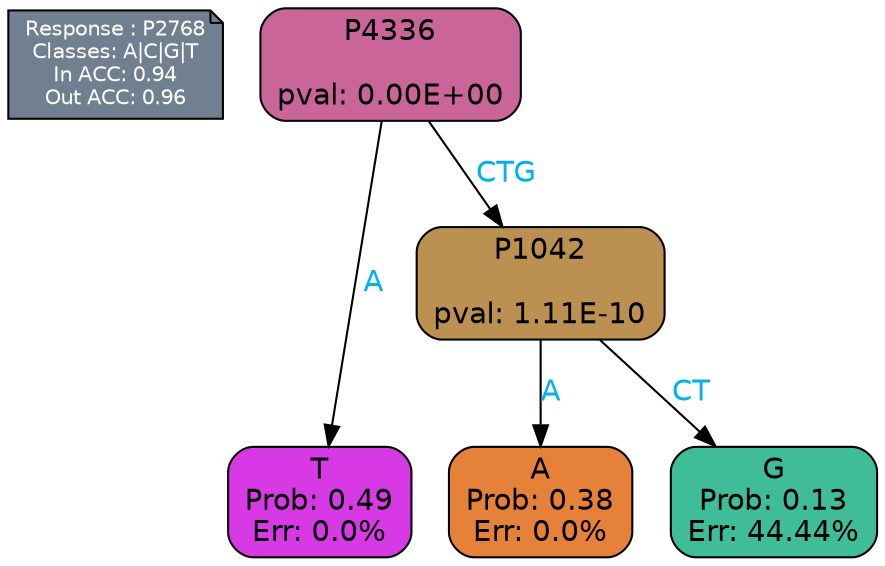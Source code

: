 digraph Tree {
node [shape=box, style="filled, rounded", color="black", fontname=helvetica] ;
graph [ranksep=equally, splines=polylines, bgcolor=transparent, dpi=600] ;
edge [fontname=helvetica] ;
LEGEND [label="Response : P2768
Classes: A|C|G|T
In ACC: 0.94
Out ACC: 0.96
",shape=note,align=left,style=filled,fillcolor="slategray",fontcolor="white",fontsize=10];1 [label="P4336

pval: 0.00E+00", fillcolor="#c96599"] ;
2 [label="T
Prob: 0.49
Err: 0.0%", fillcolor="#d739e5"] ;
3 [label="P1042

pval: 1.11E-10", fillcolor="#bb9050"] ;
4 [label="A
Prob: 0.38
Err: 0.0%", fillcolor="#e58139"] ;
5 [label="G
Prob: 0.13
Err: 44.44%", fillcolor="#3fbd98"] ;
1 -> 2 [label="A",fontcolor=deepskyblue2] ;
1 -> 3 [label="CTG",fontcolor=deepskyblue2] ;
3 -> 4 [label="A",fontcolor=deepskyblue2] ;
3 -> 5 [label="CT",fontcolor=deepskyblue2] ;
{rank = same; 2;4;5;}{rank = same; LEGEND;1;}}